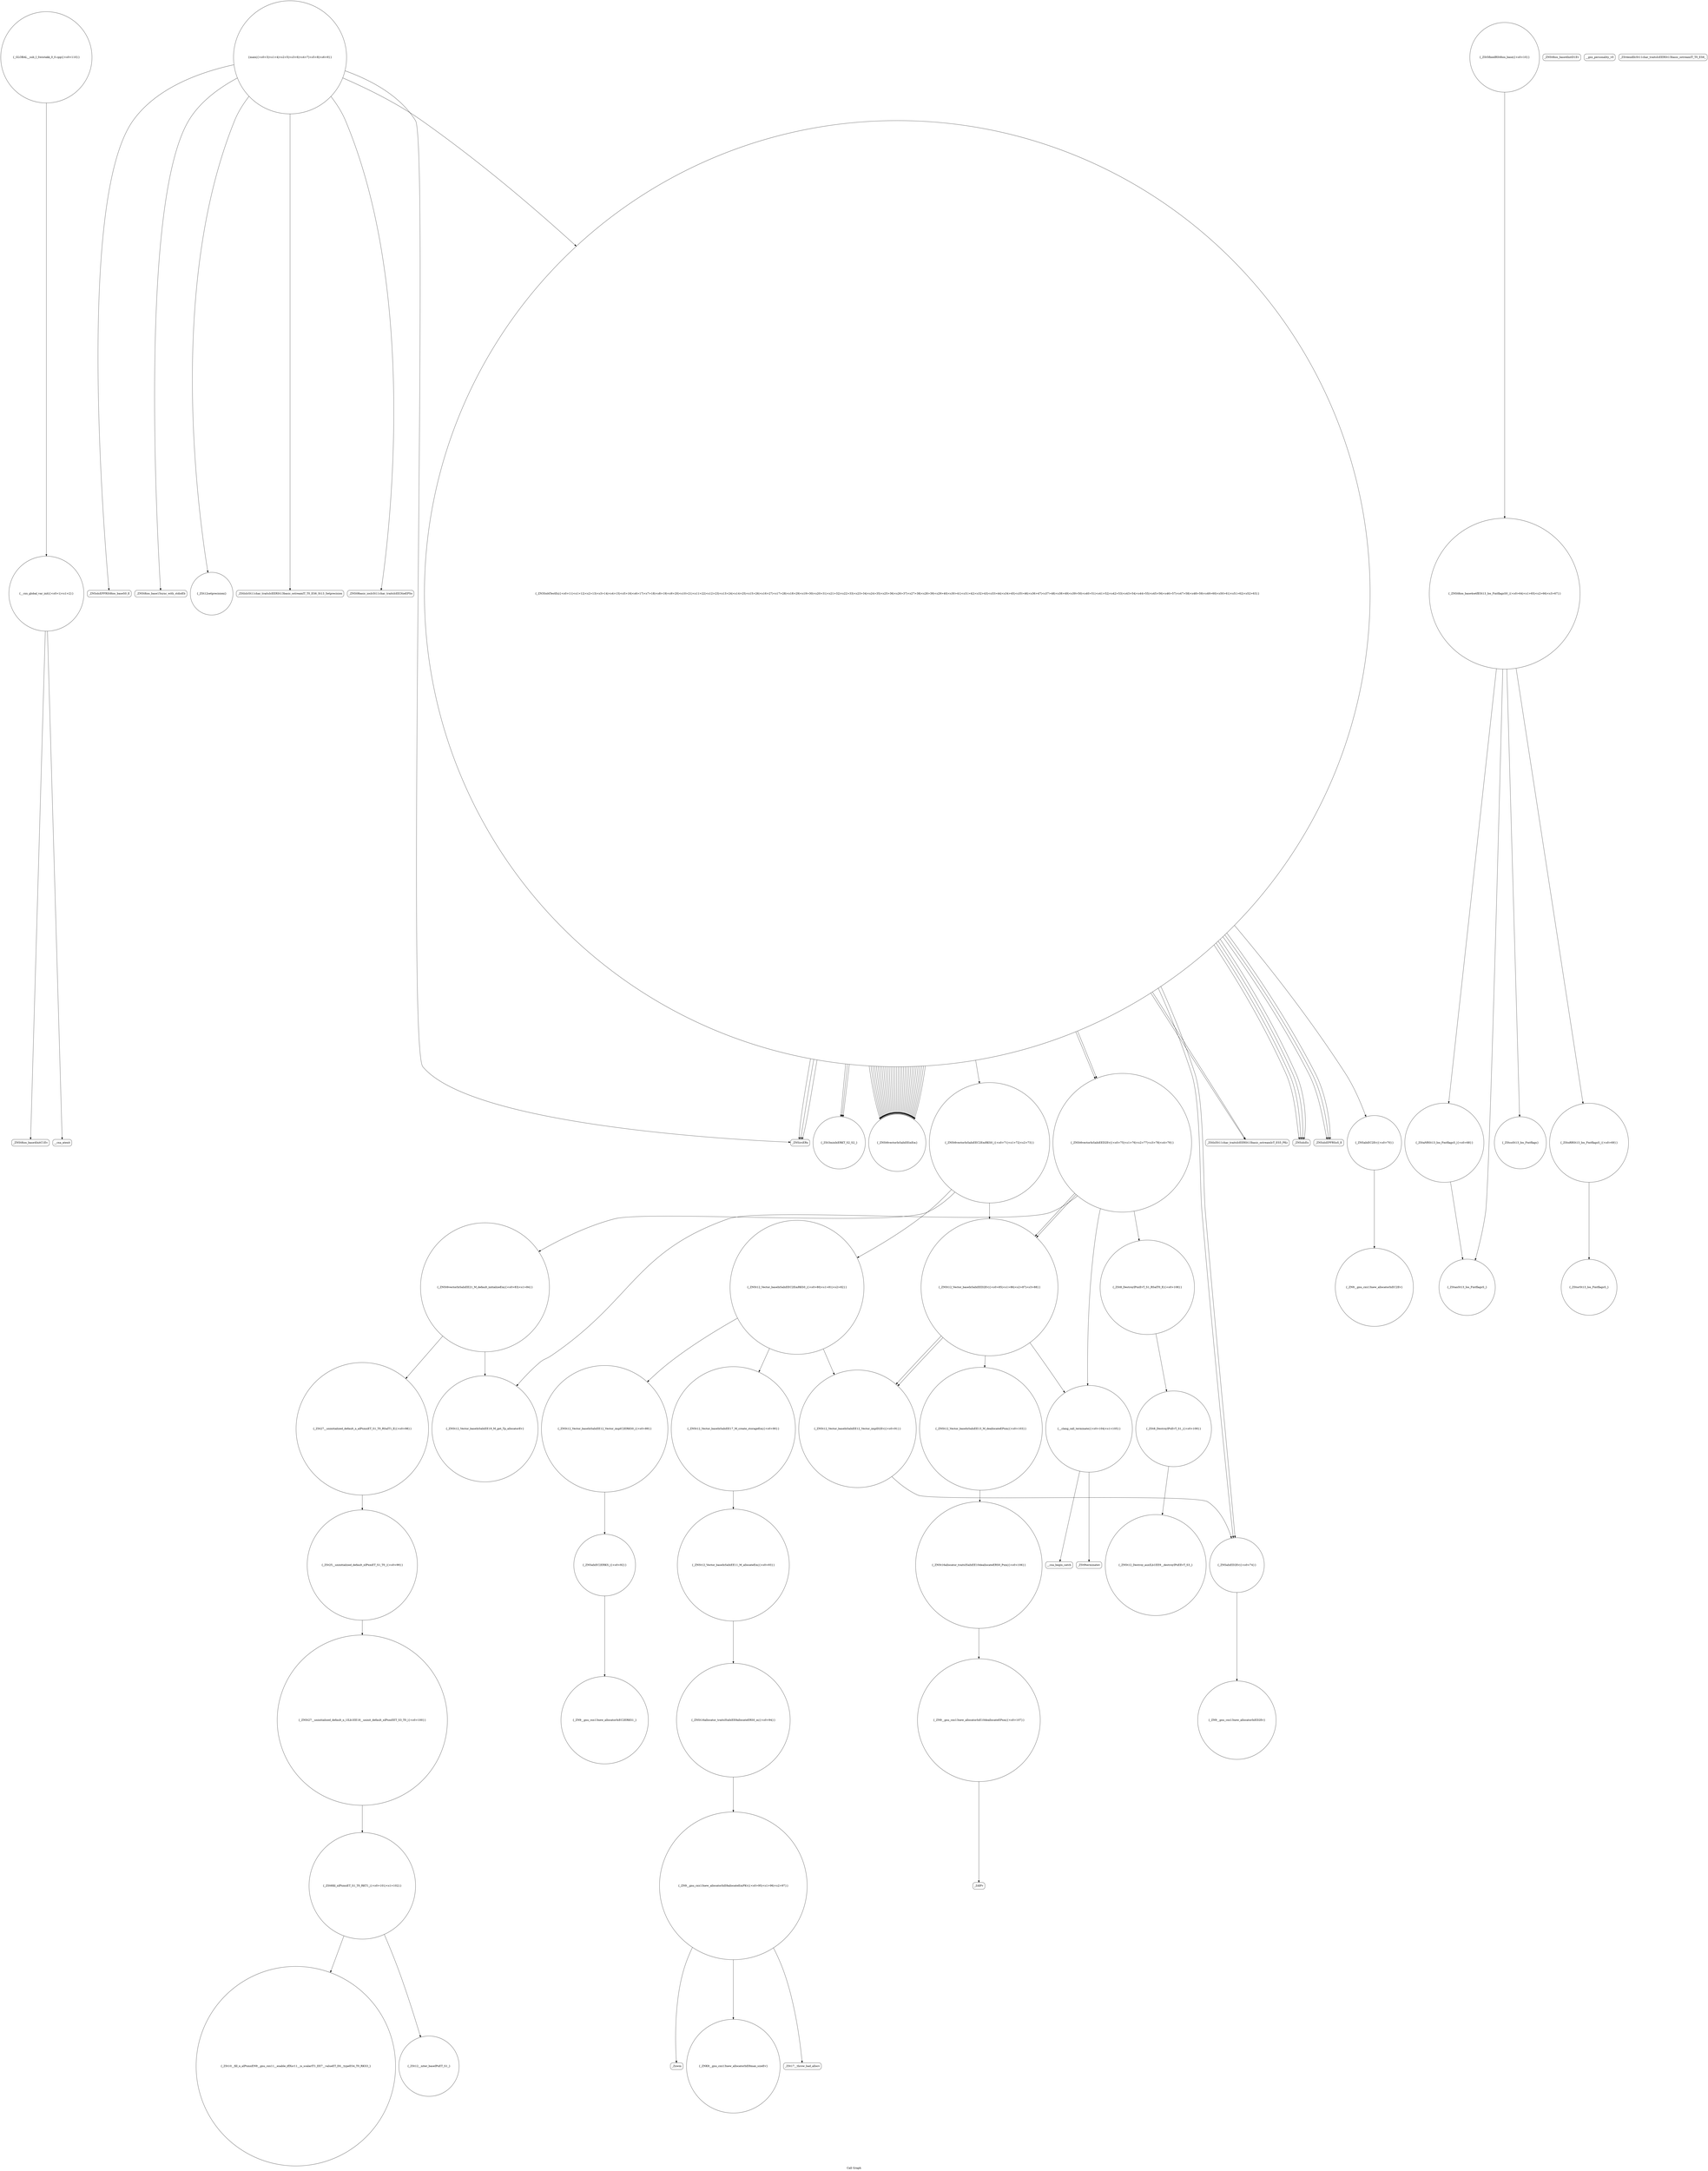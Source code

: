 digraph "Call Graph" {
	label="Call Graph";

	Node0x55cf0198fdc0 [shape=record,shape=circle,label="{__cxx_global_var_init|{<s0>1|<s1>2}}"];
	Node0x55cf0198fdc0:s0 -> Node0x55cf0198fe40[color=black];
	Node0x55cf0198fdc0:s1 -> Node0x55cf0198ff40[color=black];
	Node0x55cf01991440 [shape=record,shape=circle,label="{_ZN9__gnu_cxx13new_allocatorIxED2Ev}"];
	Node0x55cf01990140 [shape=record,shape=Mrecord,label="{_ZNSolsEPFRSt8ios_baseS0_E}"];
	Node0x55cf019927e0 [shape=record,shape=circle,label="{_ZSt12__niter_baseIPxET_S1_}"];
	Node0x55cf019904c0 [shape=record,shape=circle,label="{_ZStaNRSt13_Ios_FmtflagsS_|{<s0>68}}"];
	Node0x55cf019904c0:s0 -> Node0x55cf01990640[color=black];
	Node0x55cf01992b60 [shape=record,shape=Mrecord,label="{_ZdlPv}"];
	Node0x55cf01990840 [shape=record,shape=circle,label="{_ZNSaIxEC2Ev|{<s0>70}}"];
	Node0x55cf01990840:s0 -> Node0x55cf01990cc0[color=black];
	Node0x55cf01990bc0 [shape=record,shape=circle,label="{_ZSt3minIxERKT_S2_S2_}"];
	Node0x55cf01990f40 [shape=record,shape=circle,label="{_ZNSt12_Vector_baseIxSaIxEE17_M_create_storageEm|{<s0>90}}"];
	Node0x55cf01990f40:s0 -> Node0x55cf01991140[color=black];
	Node0x55cf019912c0 [shape=record,shape=circle,label="{_ZNK9__gnu_cxx13new_allocatorIxE8max_sizeEv}"];
	Node0x55cf0198ffc0 [shape=record,shape=circle,label="{main|{<s0>3|<s1>4|<s2>5|<s3>6|<s4>7|<s5>8|<s6>9}}"];
	Node0x55cf0198ffc0:s0 -> Node0x55cf01990040[color=black];
	Node0x55cf0198ffc0:s1 -> Node0x55cf01990140[color=black];
	Node0x55cf0198ffc0:s2 -> Node0x55cf01990240[color=black];
	Node0x55cf0198ffc0:s3 -> Node0x55cf019900c0[color=black];
	Node0x55cf0198ffc0:s4 -> Node0x55cf019902c0[color=black];
	Node0x55cf0198ffc0:s5 -> Node0x55cf01990340[color=black];
	Node0x55cf0198ffc0:s6 -> Node0x55cf019903c0[color=black];
	Node0x55cf01992660 [shape=record,shape=circle,label="{_ZNSt27__uninitialized_default_n_1ILb1EE18__uninit_default_nIPxmEET_S3_T0_|{<s0>100}}"];
	Node0x55cf01992660:s0 -> Node0x55cf019926e0[color=black];
	Node0x55cf01990340 [shape=record,shape=Mrecord,label="{_ZNSirsERx}"];
	Node0x55cf019929e0 [shape=record,shape=Mrecord,label="{_ZSt9terminatev}"];
	Node0x55cf019906c0 [shape=record,shape=circle,label="{_ZStorSt13_Ios_FmtflagsS_}"];
	Node0x55cf01992d60 [shape=record,shape=circle,label="{_GLOBAL__sub_I_Swistakk_0_0.cpp|{<s0>110}}"];
	Node0x55cf01992d60:s0 -> Node0x55cf0198fdc0[color=black];
	Node0x55cf01990a40 [shape=record,shape=circle,label="{_ZNSt6vectorIxSaIxEEixEm}"];
	Node0x55cf01990dc0 [shape=record,shape=circle,label="{_ZNSt6vectorIxSaIxEE21_M_default_initializeEm|{<s0>83|<s1>84}}"];
	Node0x55cf01990dc0:s0 -> Node0x55cf01991540[color=black];
	Node0x55cf01990dc0:s1 -> Node0x55cf019914c0[color=black];
	Node0x55cf01991140 [shape=record,shape=circle,label="{_ZNSt12_Vector_baseIxSaIxEE11_M_allocateEm|{<s0>93}}"];
	Node0x55cf01991140:s0 -> Node0x55cf019911c0[color=black];
	Node0x55cf0198fe40 [shape=record,shape=Mrecord,label="{_ZNSt8ios_base4InitC1Ev}"];
	Node0x55cf019914c0 [shape=record,shape=circle,label="{_ZSt27__uninitialized_default_n_aIPxmxET_S1_T0_RSaIT1_E|{<s0>98}}"];
	Node0x55cf019914c0:s0 -> Node0x55cf019925e0[color=black];
	Node0x55cf019901c0 [shape=record,shape=circle,label="{_ZSt5fixedRSt8ios_base|{<s0>10}}"];
	Node0x55cf019901c0:s0 -> Node0x55cf01990440[color=black];
	Node0x55cf01992860 [shape=record,shape=circle,label="{_ZNSt12_Vector_baseIxSaIxEE13_M_deallocateEPxm|{<s0>103}}"];
	Node0x55cf01992860:s0 -> Node0x55cf01992a60[color=black];
	Node0x55cf01990540 [shape=record,shape=circle,label="{_ZStcoSt13_Ios_Fmtflags}"];
	Node0x55cf01992be0 [shape=record,shape=circle,label="{_ZSt8_DestroyIPxxEvT_S1_RSaIT0_E|{<s0>108}}"];
	Node0x55cf01992be0:s0 -> Node0x55cf01992c60[color=black];
	Node0x55cf019908c0 [shape=record,shape=circle,label="{_ZNSt6vectorIxSaIxEEC2EmRKS0_|{<s0>71|<s1>72|<s2>73}}"];
	Node0x55cf019908c0:s0 -> Node0x55cf01990d40[color=black];
	Node0x55cf019908c0:s1 -> Node0x55cf01990dc0[color=black];
	Node0x55cf019908c0:s2 -> Node0x55cf01990e40[color=black];
	Node0x55cf01990c40 [shape=record,shape=circle,label="{_ZNSt6vectorIxSaIxEED2Ev|{<s0>75|<s1>76|<s2>77|<s3>78|<s4>79}}"];
	Node0x55cf01990c40:s0 -> Node0x55cf01991540[color=black];
	Node0x55cf01990c40:s1 -> Node0x55cf01992be0[color=black];
	Node0x55cf01990c40:s2 -> Node0x55cf01990e40[color=black];
	Node0x55cf01990c40:s3 -> Node0x55cf01990e40[color=black];
	Node0x55cf01990c40:s4 -> Node0x55cf019928e0[color=black];
	Node0x55cf01990fc0 [shape=record,shape=circle,label="{_ZNSt12_Vector_baseIxSaIxEE12_Vector_implD2Ev|{<s0>91}}"];
	Node0x55cf01990fc0:s0 -> Node0x55cf019909c0[color=black];
	Node0x55cf01991340 [shape=record,shape=Mrecord,label="{_ZSt17__throw_bad_allocv}"];
	Node0x55cf01990040 [shape=record,shape=Mrecord,label="{_ZNSt8ios_base15sync_with_stdioEb}"];
	Node0x55cf019926e0 [shape=record,shape=circle,label="{_ZSt6fill_nIPxmxET_S1_T0_RKT1_|{<s0>101|<s1>102}}"];
	Node0x55cf019926e0:s0 -> Node0x55cf019927e0[color=black];
	Node0x55cf019926e0:s1 -> Node0x55cf01992760[color=black];
	Node0x55cf019903c0 [shape=record,shape=circle,label="{_ZN3Sol4TestEx|{<s0>11|<s1>12|<s2>13|<s3>14|<s4>15|<s5>16|<s6>17|<s7>18|<s8>19|<s9>20|<s10>21|<s11>22|<s12>23|<s13>24|<s14>25|<s15>26|<s16>27|<s17>28|<s18>29|<s19>30|<s20>31|<s21>32|<s22>33|<s23>34|<s24>35|<s25>36|<s26>37|<s27>38|<s28>39|<s29>40|<s30>41|<s31>42|<s32>43|<s33>44|<s34>45|<s35>46|<s36>47|<s37>48|<s38>49|<s39>50|<s40>51|<s41>52|<s42>53|<s43>54|<s44>55|<s45>56|<s46>57|<s47>58|<s48>59|<s49>60|<s50>61|<s51>62|<s52>63}}"];
	Node0x55cf019903c0:s0 -> Node0x55cf01990740[color=black];
	Node0x55cf019903c0:s1 -> Node0x55cf019907c0[color=black];
	Node0x55cf019903c0:s2 -> Node0x55cf01990740[color=black];
	Node0x55cf019903c0:s3 -> Node0x55cf01990340[color=black];
	Node0x55cf019903c0:s4 -> Node0x55cf01990340[color=black];
	Node0x55cf019903c0:s5 -> Node0x55cf01990840[color=black];
	Node0x55cf019903c0:s6 -> Node0x55cf019908c0[color=black];
	Node0x55cf019903c0:s7 -> Node0x55cf019909c0[color=black];
	Node0x55cf019903c0:s8 -> Node0x55cf01990340[color=black];
	Node0x55cf019903c0:s9 -> Node0x55cf01990a40[color=black];
	Node0x55cf019903c0:s10 -> Node0x55cf019909c0[color=black];
	Node0x55cf019903c0:s11 -> Node0x55cf01990c40[color=black];
	Node0x55cf019903c0:s12 -> Node0x55cf01990a40[color=black];
	Node0x55cf019903c0:s13 -> Node0x55cf01990a40[color=black];
	Node0x55cf019903c0:s14 -> Node0x55cf019907c0[color=black];
	Node0x55cf019903c0:s15 -> Node0x55cf01990ac0[color=black];
	Node0x55cf019903c0:s16 -> Node0x55cf01990a40[color=black];
	Node0x55cf019903c0:s17 -> Node0x55cf01990a40[color=black];
	Node0x55cf019903c0:s18 -> Node0x55cf01990a40[color=black];
	Node0x55cf019903c0:s19 -> Node0x55cf01990bc0[color=black];
	Node0x55cf019903c0:s20 -> Node0x55cf01990a40[color=black];
	Node0x55cf019903c0:s21 -> Node0x55cf01990a40[color=black];
	Node0x55cf019903c0:s22 -> Node0x55cf01990a40[color=black];
	Node0x55cf019903c0:s23 -> Node0x55cf01990a40[color=black];
	Node0x55cf019903c0:s24 -> Node0x55cf01990bc0[color=black];
	Node0x55cf019903c0:s25 -> Node0x55cf019907c0[color=black];
	Node0x55cf019903c0:s26 -> Node0x55cf01990ac0[color=black];
	Node0x55cf019903c0:s27 -> Node0x55cf01990a40[color=black];
	Node0x55cf019903c0:s28 -> Node0x55cf01990a40[color=black];
	Node0x55cf019903c0:s29 -> Node0x55cf01990bc0[color=black];
	Node0x55cf019903c0:s30 -> Node0x55cf01990a40[color=black];
	Node0x55cf019903c0:s31 -> Node0x55cf01990a40[color=black];
	Node0x55cf019903c0:s32 -> Node0x55cf01990a40[color=black];
	Node0x55cf019903c0:s33 -> Node0x55cf01990a40[color=black];
	Node0x55cf019903c0:s34 -> Node0x55cf01990a40[color=black];
	Node0x55cf019903c0:s35 -> Node0x55cf01990a40[color=black];
	Node0x55cf019903c0:s36 -> Node0x55cf01990a40[color=black];
	Node0x55cf019903c0:s37 -> Node0x55cf01990a40[color=black];
	Node0x55cf019903c0:s38 -> Node0x55cf01990a40[color=black];
	Node0x55cf019903c0:s39 -> Node0x55cf01990a40[color=black];
	Node0x55cf019903c0:s40 -> Node0x55cf01990a40[color=black];
	Node0x55cf019903c0:s41 -> Node0x55cf01990a40[color=black];
	Node0x55cf019903c0:s42 -> Node0x55cf01990a40[color=black];
	Node0x55cf019903c0:s43 -> Node0x55cf01990a40[color=black];
	Node0x55cf019903c0:s44 -> Node0x55cf01990a40[color=black];
	Node0x55cf019903c0:s45 -> Node0x55cf01990a40[color=black];
	Node0x55cf019903c0:s46 -> Node0x55cf01990a40[color=black];
	Node0x55cf019903c0:s47 -> Node0x55cf01990a40[color=black];
	Node0x55cf019903c0:s48 -> Node0x55cf01990a40[color=black];
	Node0x55cf019903c0:s49 -> Node0x55cf01990a40[color=black];
	Node0x55cf019903c0:s50 -> Node0x55cf019907c0[color=black];
	Node0x55cf019903c0:s51 -> Node0x55cf01990ac0[color=black];
	Node0x55cf019903c0:s52 -> Node0x55cf01990c40[color=black];
	Node0x55cf01992a60 [shape=record,shape=circle,label="{_ZNSt16allocator_traitsISaIxEE10deallocateERS0_Pxm|{<s0>106}}"];
	Node0x55cf01992a60:s0 -> Node0x55cf01992ae0[color=black];
	Node0x55cf01990740 [shape=record,shape=Mrecord,label="{_ZStlsISt11char_traitsIcEERSt13basic_ostreamIcT_ES5_PKc}"];
	Node0x55cf01990ac0 [shape=record,shape=Mrecord,label="{_ZNSolsEPFRSoS_E}"];
	Node0x55cf01990e40 [shape=record,shape=circle,label="{_ZNSt12_Vector_baseIxSaIxEED2Ev|{<s0>85|<s1>86|<s2>87|<s3>88}}"];
	Node0x55cf01990e40:s0 -> Node0x55cf01992860[color=black];
	Node0x55cf01990e40:s1 -> Node0x55cf01990fc0[color=black];
	Node0x55cf01990e40:s2 -> Node0x55cf01990fc0[color=black];
	Node0x55cf01990e40:s3 -> Node0x55cf019928e0[color=black];
	Node0x55cf019911c0 [shape=record,shape=circle,label="{_ZNSt16allocator_traitsISaIxEE8allocateERS0_m|{<s0>94}}"];
	Node0x55cf019911c0:s0 -> Node0x55cf01991240[color=black];
	Node0x55cf0198fec0 [shape=record,shape=Mrecord,label="{_ZNSt8ios_base4InitD1Ev}"];
	Node0x55cf01991540 [shape=record,shape=circle,label="{_ZNSt12_Vector_baseIxSaIxEE19_M_get_Tp_allocatorEv}"];
	Node0x55cf01990240 [shape=record,shape=circle,label="{_ZSt12setprecisioni}"];
	Node0x55cf019928e0 [shape=record,shape=circle,label="{__clang_call_terminate|{<s0>104|<s1>105}}"];
	Node0x55cf019928e0:s0 -> Node0x55cf01992960[color=black];
	Node0x55cf019928e0:s1 -> Node0x55cf019929e0[color=black];
	Node0x55cf019905c0 [shape=record,shape=circle,label="{_ZStoRRSt13_Ios_FmtflagsS_|{<s0>69}}"];
	Node0x55cf019905c0:s0 -> Node0x55cf019906c0[color=black];
	Node0x55cf01992c60 [shape=record,shape=circle,label="{_ZSt8_DestroyIPxEvT_S1_|{<s0>109}}"];
	Node0x55cf01992c60:s0 -> Node0x55cf01992ce0[color=black];
	Node0x55cf01990940 [shape=record,shape=Mrecord,label="{__gxx_personality_v0}"];
	Node0x55cf01990cc0 [shape=record,shape=circle,label="{_ZN9__gnu_cxx13new_allocatorIxEC2Ev}"];
	Node0x55cf01991040 [shape=record,shape=circle,label="{_ZNSaIxEC2ERKS_|{<s0>92}}"];
	Node0x55cf01991040:s0 -> Node0x55cf019910c0[color=black];
	Node0x55cf019913c0 [shape=record,shape=Mrecord,label="{_Znwm}"];
	Node0x55cf019900c0 [shape=record,shape=Mrecord,label="{_ZStlsIcSt11char_traitsIcEERSt13basic_ostreamIT_T0_ES6_St13_Setprecision}"];
	Node0x55cf01992760 [shape=record,shape=circle,label="{_ZSt10__fill_n_aIPxmxEN9__gnu_cxx11__enable_ifIXsr11__is_scalarIT1_EE7__valueET_E6__typeES4_T0_RKS3_}"];
	Node0x55cf01990440 [shape=record,shape=circle,label="{_ZNSt8ios_base4setfESt13_Ios_FmtflagsS0_|{<s0>64|<s1>65|<s2>66|<s3>67}}"];
	Node0x55cf01990440:s0 -> Node0x55cf01990540[color=black];
	Node0x55cf01990440:s1 -> Node0x55cf019904c0[color=black];
	Node0x55cf01990440:s2 -> Node0x55cf01990640[color=black];
	Node0x55cf01990440:s3 -> Node0x55cf019905c0[color=black];
	Node0x55cf01992ae0 [shape=record,shape=circle,label="{_ZN9__gnu_cxx13new_allocatorIxE10deallocateEPxm|{<s0>107}}"];
	Node0x55cf01992ae0:s0 -> Node0x55cf01992b60[color=black];
	Node0x55cf019907c0 [shape=record,shape=Mrecord,label="{_ZNSolsEx}"];
	Node0x55cf01990b40 [shape=record,shape=Mrecord,label="{_ZSt4endlIcSt11char_traitsIcEERSt13basic_ostreamIT_T0_ES6_}"];
	Node0x55cf01990ec0 [shape=record,shape=circle,label="{_ZNSt12_Vector_baseIxSaIxEE12_Vector_implC2ERKS0_|{<s0>89}}"];
	Node0x55cf01990ec0:s0 -> Node0x55cf01991040[color=black];
	Node0x55cf01991240 [shape=record,shape=circle,label="{_ZN9__gnu_cxx13new_allocatorIxE8allocateEmPKv|{<s0>95|<s1>96|<s2>97}}"];
	Node0x55cf01991240:s0 -> Node0x55cf019912c0[color=black];
	Node0x55cf01991240:s1 -> Node0x55cf01991340[color=black];
	Node0x55cf01991240:s2 -> Node0x55cf019913c0[color=black];
	Node0x55cf0198ff40 [shape=record,shape=Mrecord,label="{__cxa_atexit}"];
	Node0x55cf019925e0 [shape=record,shape=circle,label="{_ZSt25__uninitialized_default_nIPxmET_S1_T0_|{<s0>99}}"];
	Node0x55cf019925e0:s0 -> Node0x55cf01992660[color=black];
	Node0x55cf019902c0 [shape=record,shape=Mrecord,label="{_ZNSt9basic_iosIcSt11char_traitsIcEE3tieEPSo}"];
	Node0x55cf01992960 [shape=record,shape=Mrecord,label="{__cxa_begin_catch}"];
	Node0x55cf01990640 [shape=record,shape=circle,label="{_ZStanSt13_Ios_FmtflagsS_}"];
	Node0x55cf01992ce0 [shape=record,shape=circle,label="{_ZNSt12_Destroy_auxILb1EE9__destroyIPxEEvT_S3_}"];
	Node0x55cf019909c0 [shape=record,shape=circle,label="{_ZNSaIxED2Ev|{<s0>74}}"];
	Node0x55cf019909c0:s0 -> Node0x55cf01991440[color=black];
	Node0x55cf01990d40 [shape=record,shape=circle,label="{_ZNSt12_Vector_baseIxSaIxEEC2EmRKS0_|{<s0>80|<s1>81|<s2>82}}"];
	Node0x55cf01990d40:s0 -> Node0x55cf01990ec0[color=black];
	Node0x55cf01990d40:s1 -> Node0x55cf01990f40[color=black];
	Node0x55cf01990d40:s2 -> Node0x55cf01990fc0[color=black];
	Node0x55cf019910c0 [shape=record,shape=circle,label="{_ZN9__gnu_cxx13new_allocatorIxEC2ERKS1_}"];
}
